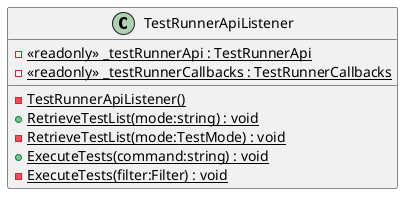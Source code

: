 @startuml
class TestRunnerApiListener {
    - {static} <<readonly>> _testRunnerApi : TestRunnerApi
    - {static} <<readonly>> _testRunnerCallbacks : TestRunnerCallbacks
    {static} - TestRunnerApiListener()
    + {static} RetrieveTestList(mode:string) : void
    - {static} RetrieveTestList(mode:TestMode) : void
    + {static} ExecuteTests(command:string) : void
    - {static} ExecuteTests(filter:Filter) : void
}
@enduml
